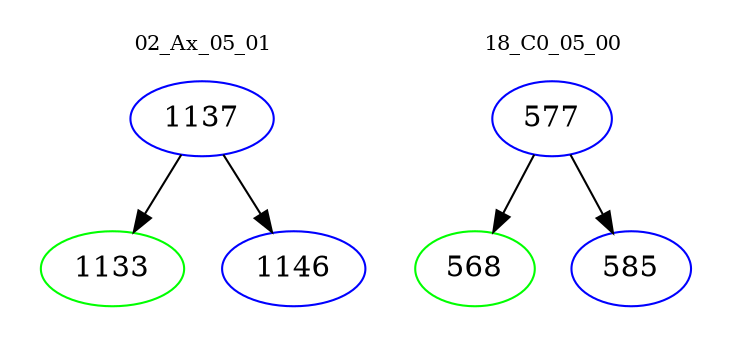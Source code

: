digraph{
subgraph cluster_0 {
color = white
label = "02_Ax_05_01";
fontsize=10;
T0_1137 [label="1137", color="blue"]
T0_1137 -> T0_1133 [color="black"]
T0_1133 [label="1133", color="green"]
T0_1137 -> T0_1146 [color="black"]
T0_1146 [label="1146", color="blue"]
}
subgraph cluster_1 {
color = white
label = "18_C0_05_00";
fontsize=10;
T1_577 [label="577", color="blue"]
T1_577 -> T1_568 [color="black"]
T1_568 [label="568", color="green"]
T1_577 -> T1_585 [color="black"]
T1_585 [label="585", color="blue"]
}
}
